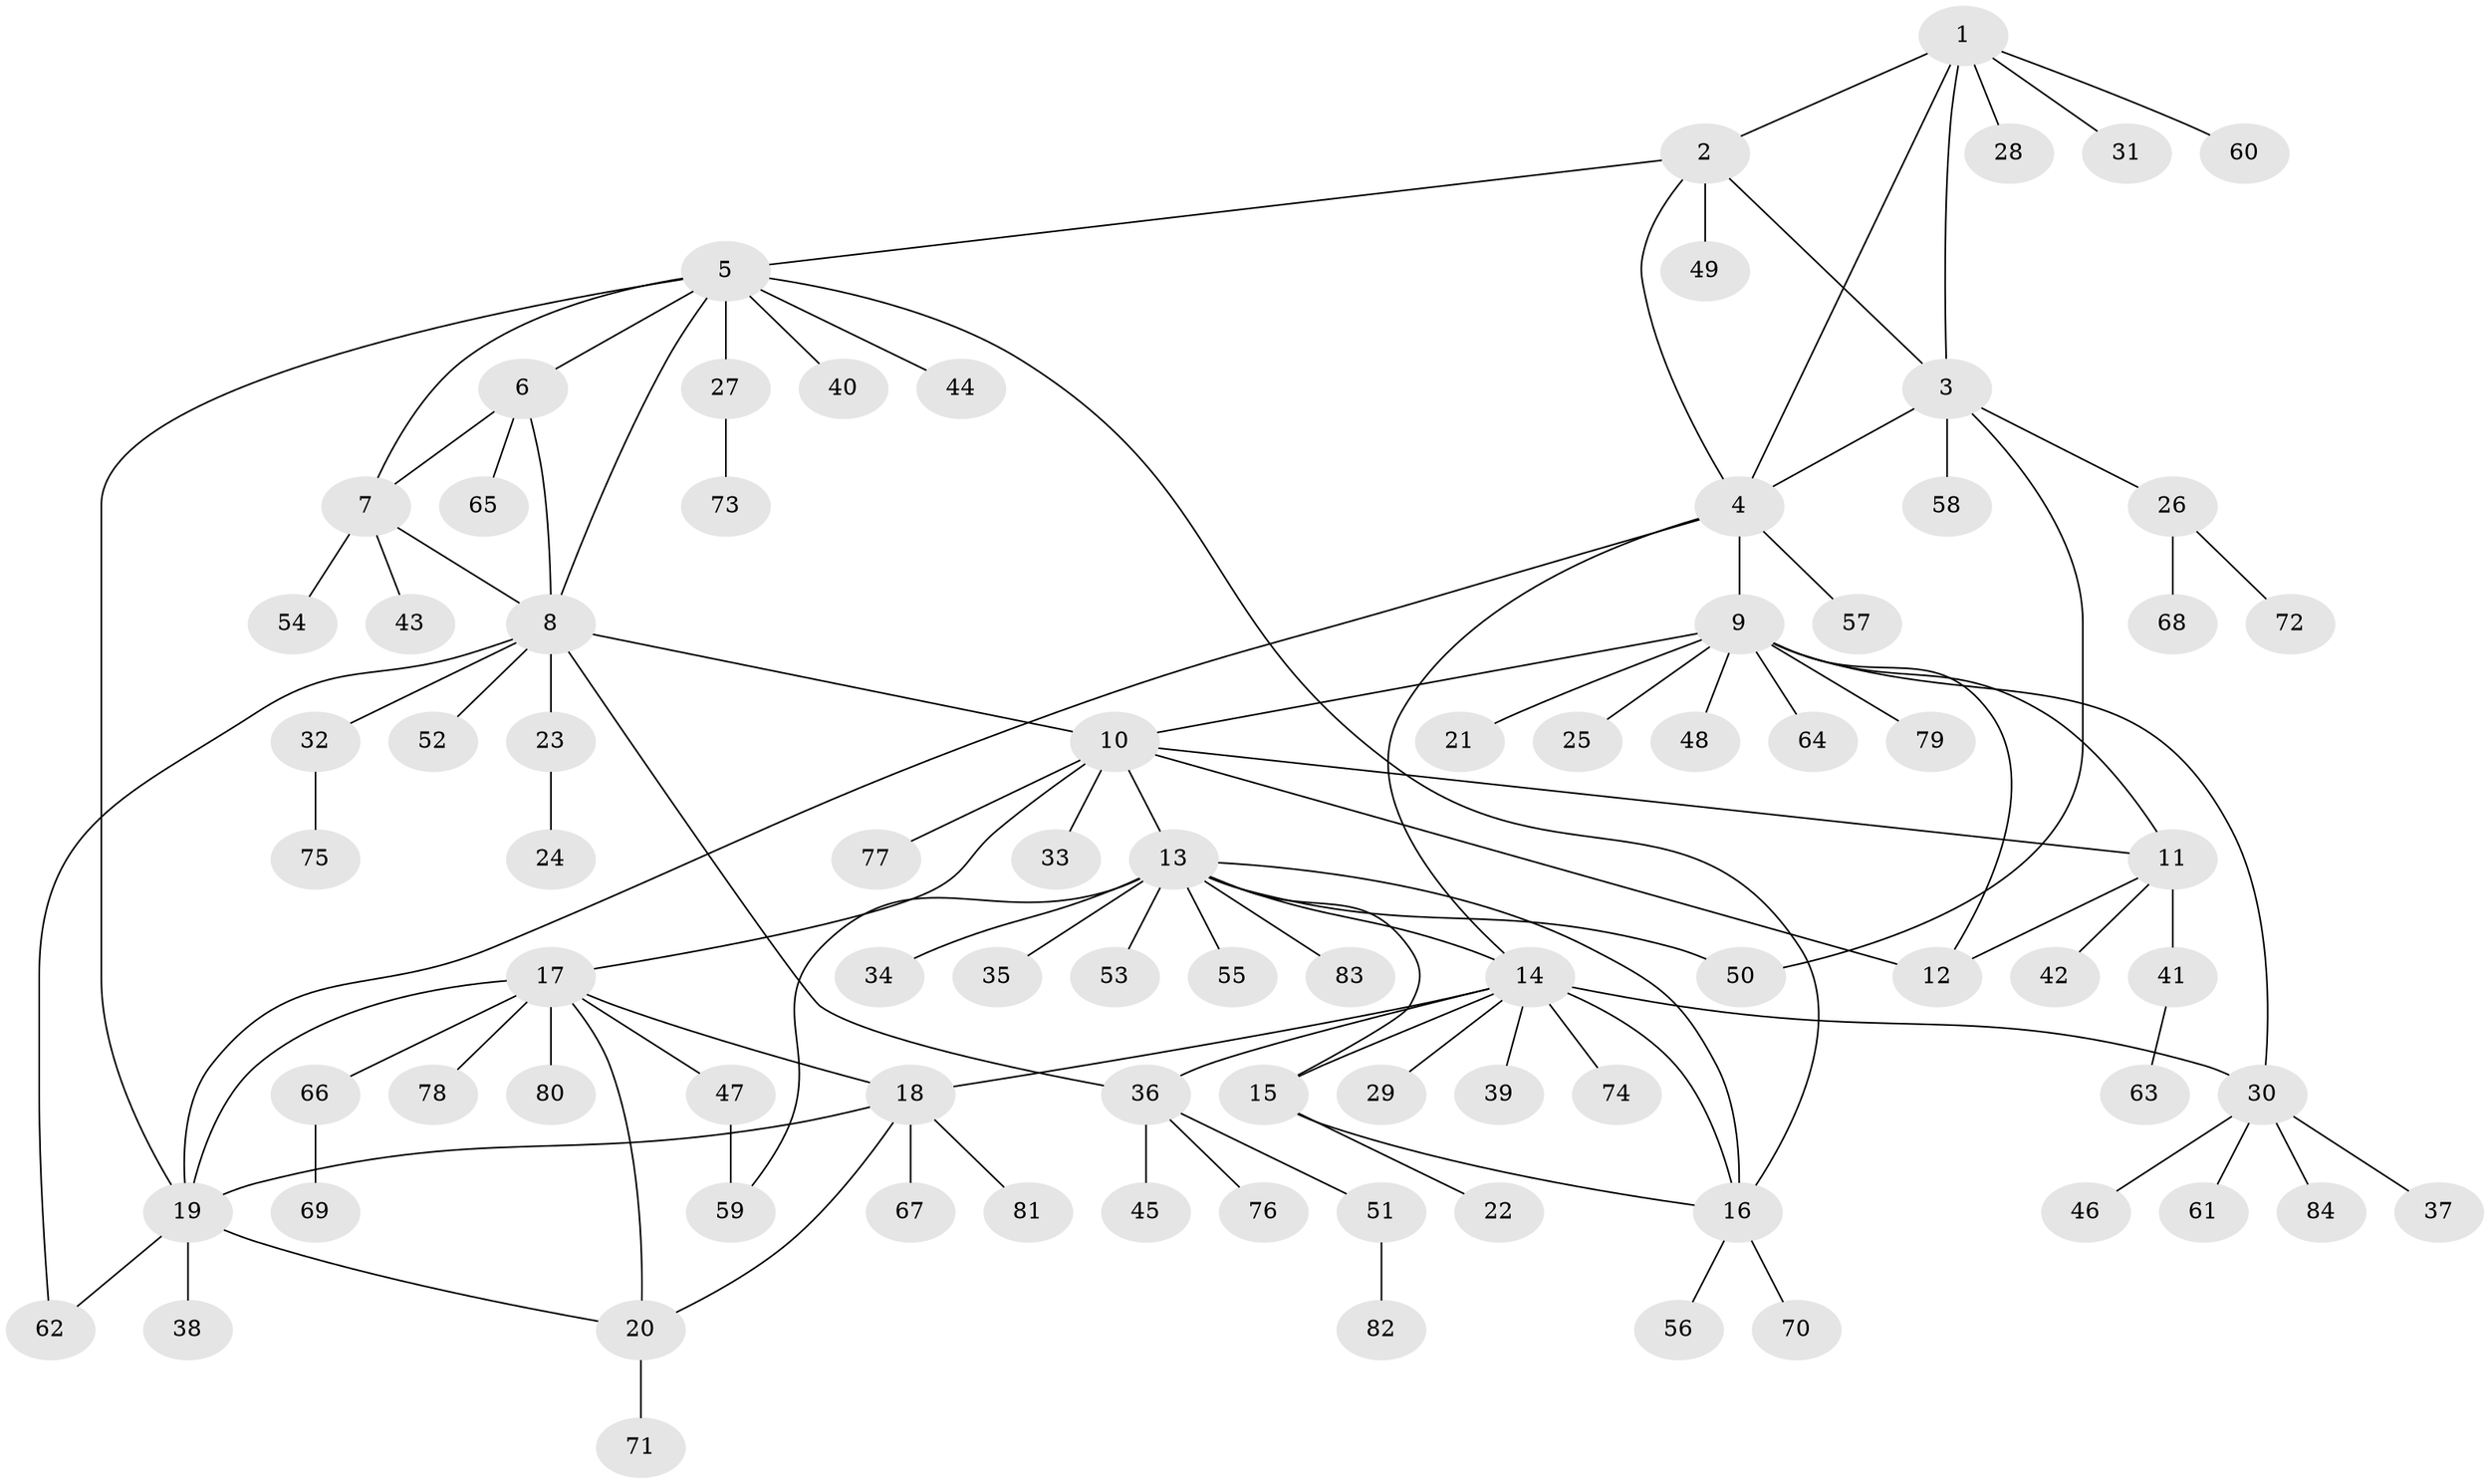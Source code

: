 // coarse degree distribution, {5: 0.14705882352941177, 6: 0.11764705882352941, 3: 0.14705882352941177, 1: 0.47058823529411764, 4: 0.058823529411764705, 2: 0.029411764705882353, 8: 0.029411764705882353}
// Generated by graph-tools (version 1.1) at 2025/37/03/04/25 23:37:39]
// undirected, 84 vertices, 109 edges
graph export_dot {
  node [color=gray90,style=filled];
  1;
  2;
  3;
  4;
  5;
  6;
  7;
  8;
  9;
  10;
  11;
  12;
  13;
  14;
  15;
  16;
  17;
  18;
  19;
  20;
  21;
  22;
  23;
  24;
  25;
  26;
  27;
  28;
  29;
  30;
  31;
  32;
  33;
  34;
  35;
  36;
  37;
  38;
  39;
  40;
  41;
  42;
  43;
  44;
  45;
  46;
  47;
  48;
  49;
  50;
  51;
  52;
  53;
  54;
  55;
  56;
  57;
  58;
  59;
  60;
  61;
  62;
  63;
  64;
  65;
  66;
  67;
  68;
  69;
  70;
  71;
  72;
  73;
  74;
  75;
  76;
  77;
  78;
  79;
  80;
  81;
  82;
  83;
  84;
  1 -- 2;
  1 -- 3;
  1 -- 4;
  1 -- 28;
  1 -- 31;
  1 -- 60;
  2 -- 3;
  2 -- 4;
  2 -- 5;
  2 -- 49;
  3 -- 4;
  3 -- 26;
  3 -- 50;
  3 -- 58;
  4 -- 9;
  4 -- 14;
  4 -- 19;
  4 -- 57;
  5 -- 6;
  5 -- 7;
  5 -- 8;
  5 -- 16;
  5 -- 19;
  5 -- 27;
  5 -- 40;
  5 -- 44;
  6 -- 7;
  6 -- 8;
  6 -- 65;
  7 -- 8;
  7 -- 43;
  7 -- 54;
  8 -- 10;
  8 -- 23;
  8 -- 32;
  8 -- 36;
  8 -- 52;
  8 -- 62;
  9 -- 10;
  9 -- 11;
  9 -- 12;
  9 -- 21;
  9 -- 25;
  9 -- 30;
  9 -- 48;
  9 -- 64;
  9 -- 79;
  10 -- 11;
  10 -- 12;
  10 -- 13;
  10 -- 17;
  10 -- 33;
  10 -- 77;
  11 -- 12;
  11 -- 41;
  11 -- 42;
  13 -- 14;
  13 -- 15;
  13 -- 16;
  13 -- 34;
  13 -- 35;
  13 -- 50;
  13 -- 53;
  13 -- 55;
  13 -- 59;
  13 -- 83;
  14 -- 15;
  14 -- 16;
  14 -- 18;
  14 -- 29;
  14 -- 30;
  14 -- 36;
  14 -- 39;
  14 -- 74;
  15 -- 16;
  15 -- 22;
  16 -- 56;
  16 -- 70;
  17 -- 18;
  17 -- 19;
  17 -- 20;
  17 -- 47;
  17 -- 66;
  17 -- 78;
  17 -- 80;
  18 -- 19;
  18 -- 20;
  18 -- 67;
  18 -- 81;
  19 -- 20;
  19 -- 38;
  19 -- 62;
  20 -- 71;
  23 -- 24;
  26 -- 68;
  26 -- 72;
  27 -- 73;
  30 -- 37;
  30 -- 46;
  30 -- 61;
  30 -- 84;
  32 -- 75;
  36 -- 45;
  36 -- 51;
  36 -- 76;
  41 -- 63;
  47 -- 59;
  51 -- 82;
  66 -- 69;
}
